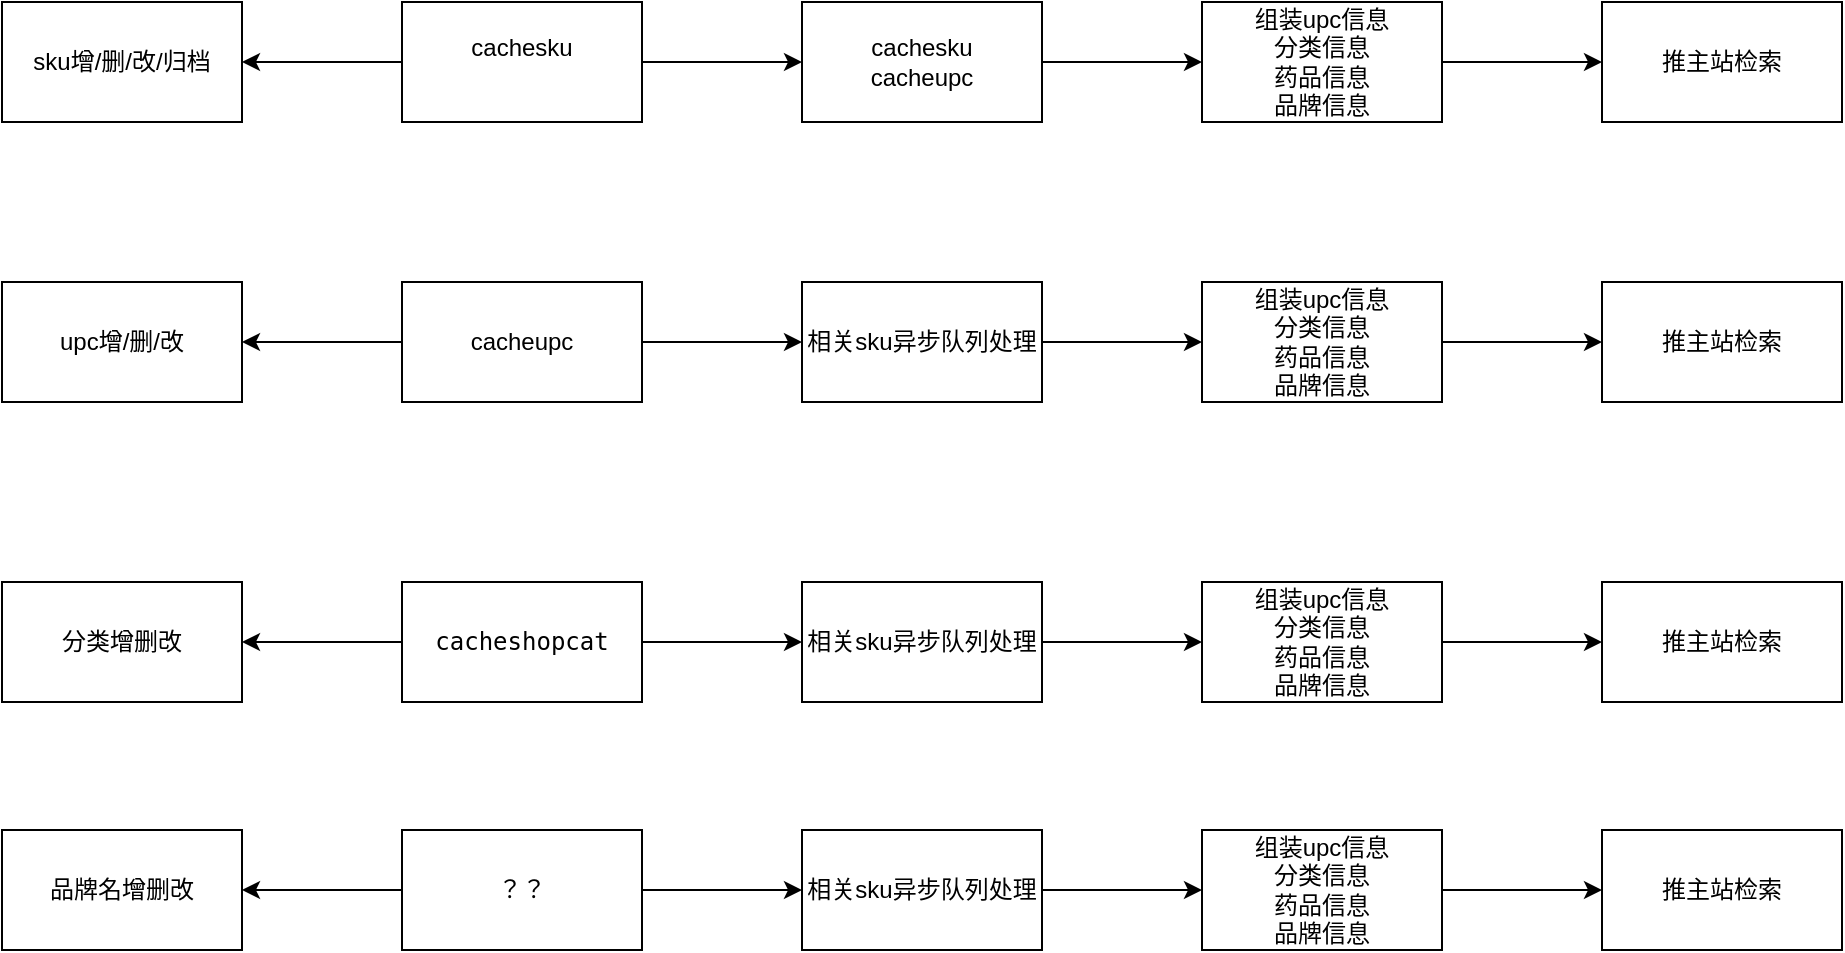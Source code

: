 <mxfile version="10.6.1" type="github"><diagram id="EQ-j2ga89Ok8L9gcjdrH" name="Page-1"><mxGraphModel dx="1985" dy="616" grid="1" gridSize="10" guides="1" tooltips="1" connect="1" arrows="1" fold="1" page="1" pageScale="1" pageWidth="827" pageHeight="1169" math="0" shadow="0"><root><mxCell id="0"/><mxCell id="1" parent="0"/><mxCell id="-USEYOdW4UR5NTthNT16-3" value="" style="edgeStyle=orthogonalEdgeStyle;rounded=0;orthogonalLoop=1;jettySize=auto;html=1;" edge="1" parent="1" source="-USEYOdW4UR5NTthNT16-1" target="-USEYOdW4UR5NTthNT16-2"><mxGeometry relative="1" as="geometry"/></mxCell><mxCell id="-USEYOdW4UR5NTthNT16-5" value="" style="edgeStyle=orthogonalEdgeStyle;rounded=0;orthogonalLoop=1;jettySize=auto;html=1;" edge="1" parent="1" source="-USEYOdW4UR5NTthNT16-1" target="-USEYOdW4UR5NTthNT16-4"><mxGeometry relative="1" as="geometry"/></mxCell><mxCell id="-USEYOdW4UR5NTthNT16-1" value="cachesku&lt;br&gt;&lt;br&gt;" style="rounded=0;whiteSpace=wrap;html=1;" vertex="1" parent="1"><mxGeometry x="100" y="140" width="120" height="60" as="geometry"/></mxCell><mxCell id="-USEYOdW4UR5NTthNT16-4" value="sku增/删/改/归档&lt;br&gt;" style="rounded=0;whiteSpace=wrap;html=1;" vertex="1" parent="1"><mxGeometry x="-100" y="140" width="120" height="60" as="geometry"/></mxCell><mxCell id="-USEYOdW4UR5NTthNT16-7" value="" style="edgeStyle=orthogonalEdgeStyle;rounded=0;orthogonalLoop=1;jettySize=auto;html=1;" edge="1" parent="1" source="-USEYOdW4UR5NTthNT16-2" target="-USEYOdW4UR5NTthNT16-6"><mxGeometry relative="1" as="geometry"/></mxCell><mxCell id="-USEYOdW4UR5NTthNT16-2" value="cachesku&lt;br&gt;cacheupc&lt;br&gt;" style="rounded=0;whiteSpace=wrap;html=1;" vertex="1" parent="1"><mxGeometry x="300" y="140" width="120" height="60" as="geometry"/></mxCell><mxCell id="-USEYOdW4UR5NTthNT16-9" value="" style="edgeStyle=orthogonalEdgeStyle;rounded=0;orthogonalLoop=1;jettySize=auto;html=1;" edge="1" parent="1" source="-USEYOdW4UR5NTthNT16-6" target="-USEYOdW4UR5NTthNT16-8"><mxGeometry relative="1" as="geometry"/></mxCell><mxCell id="-USEYOdW4UR5NTthNT16-6" value="组装upc信息&lt;br&gt;分类信息&lt;br&gt;药品信息&lt;br&gt;品牌信息&lt;br&gt;" style="rounded=0;whiteSpace=wrap;html=1;" vertex="1" parent="1"><mxGeometry x="500" y="140" width="120" height="60" as="geometry"/></mxCell><mxCell id="-USEYOdW4UR5NTthNT16-8" value="推主站检索&lt;br&gt;" style="rounded=0;whiteSpace=wrap;html=1;" vertex="1" parent="1"><mxGeometry x="700" y="140" width="120" height="60" as="geometry"/></mxCell><mxCell id="-USEYOdW4UR5NTthNT16-10" value="" style="edgeStyle=orthogonalEdgeStyle;rounded=0;orthogonalLoop=1;jettySize=auto;html=1;" edge="1" parent="1" source="-USEYOdW4UR5NTthNT16-12" target="-USEYOdW4UR5NTthNT16-15"><mxGeometry relative="1" as="geometry"/></mxCell><mxCell id="-USEYOdW4UR5NTthNT16-11" value="" style="edgeStyle=orthogonalEdgeStyle;rounded=0;orthogonalLoop=1;jettySize=auto;html=1;" edge="1" parent="1" source="-USEYOdW4UR5NTthNT16-12" target="-USEYOdW4UR5NTthNT16-13"><mxGeometry relative="1" as="geometry"/></mxCell><mxCell id="-USEYOdW4UR5NTthNT16-12" value="cacheupc&lt;br&gt;" style="rounded=0;whiteSpace=wrap;html=1;" vertex="1" parent="1"><mxGeometry x="100" y="280" width="120" height="60" as="geometry"/></mxCell><mxCell id="-USEYOdW4UR5NTthNT16-13" value="upc增/删/改&lt;br&gt;" style="rounded=0;whiteSpace=wrap;html=1;" vertex="1" parent="1"><mxGeometry x="-100" y="280" width="120" height="60" as="geometry"/></mxCell><mxCell id="-USEYOdW4UR5NTthNT16-14" value="" style="edgeStyle=orthogonalEdgeStyle;rounded=0;orthogonalLoop=1;jettySize=auto;html=1;" edge="1" parent="1" source="-USEYOdW4UR5NTthNT16-15" target="-USEYOdW4UR5NTthNT16-17"><mxGeometry relative="1" as="geometry"/></mxCell><mxCell id="-USEYOdW4UR5NTthNT16-15" value="相关sku异步队列处理&lt;br&gt;" style="rounded=0;whiteSpace=wrap;html=1;" vertex="1" parent="1"><mxGeometry x="300" y="280" width="120" height="60" as="geometry"/></mxCell><mxCell id="-USEYOdW4UR5NTthNT16-16" value="" style="edgeStyle=orthogonalEdgeStyle;rounded=0;orthogonalLoop=1;jettySize=auto;html=1;" edge="1" parent="1" source="-USEYOdW4UR5NTthNT16-17" target="-USEYOdW4UR5NTthNT16-18"><mxGeometry relative="1" as="geometry"/></mxCell><mxCell id="-USEYOdW4UR5NTthNT16-17" value="组装upc信息&lt;br&gt;分类信息&lt;br&gt;药品信息&lt;br&gt;品牌信息&lt;br&gt;" style="rounded=0;whiteSpace=wrap;html=1;" vertex="1" parent="1"><mxGeometry x="500" y="280" width="120" height="60" as="geometry"/></mxCell><mxCell id="-USEYOdW4UR5NTthNT16-18" value="推主站检索&lt;br&gt;" style="rounded=0;whiteSpace=wrap;html=1;" vertex="1" parent="1"><mxGeometry x="700" y="280" width="120" height="60" as="geometry"/></mxCell><mxCell id="-USEYOdW4UR5NTthNT16-19" value="" style="edgeStyle=orthogonalEdgeStyle;rounded=0;orthogonalLoop=1;jettySize=auto;html=1;" edge="1" parent="1" source="-USEYOdW4UR5NTthNT16-21" target="-USEYOdW4UR5NTthNT16-24"><mxGeometry relative="1" as="geometry"/></mxCell><mxCell id="-USEYOdW4UR5NTthNT16-20" value="" style="edgeStyle=orthogonalEdgeStyle;rounded=0;orthogonalLoop=1;jettySize=auto;html=1;" edge="1" parent="1" source="-USEYOdW4UR5NTthNT16-21" target="-USEYOdW4UR5NTthNT16-22"><mxGeometry relative="1" as="geometry"/></mxCell><mxCell id="-USEYOdW4UR5NTthNT16-21" value="&lt;pre&gt;&lt;span&gt;cacheshopcat&lt;/span&gt;&lt;/pre&gt;" style="rounded=0;whiteSpace=wrap;html=1;" vertex="1" parent="1"><mxGeometry x="100" y="430" width="120" height="60" as="geometry"/></mxCell><mxCell id="-USEYOdW4UR5NTthNT16-22" value="分类增删改" style="rounded=0;whiteSpace=wrap;html=1;" vertex="1" parent="1"><mxGeometry x="-100" y="430" width="120" height="60" as="geometry"/></mxCell><mxCell id="-USEYOdW4UR5NTthNT16-23" value="" style="edgeStyle=orthogonalEdgeStyle;rounded=0;orthogonalLoop=1;jettySize=auto;html=1;" edge="1" parent="1" source="-USEYOdW4UR5NTthNT16-24" target="-USEYOdW4UR5NTthNT16-26"><mxGeometry relative="1" as="geometry"/></mxCell><mxCell id="-USEYOdW4UR5NTthNT16-24" value="相关sku异步队列处理&lt;br&gt;" style="rounded=0;whiteSpace=wrap;html=1;" vertex="1" parent="1"><mxGeometry x="300" y="430" width="120" height="60" as="geometry"/></mxCell><mxCell id="-USEYOdW4UR5NTthNT16-25" value="" style="edgeStyle=orthogonalEdgeStyle;rounded=0;orthogonalLoop=1;jettySize=auto;html=1;" edge="1" parent="1" source="-USEYOdW4UR5NTthNT16-26" target="-USEYOdW4UR5NTthNT16-27"><mxGeometry relative="1" as="geometry"/></mxCell><mxCell id="-USEYOdW4UR5NTthNT16-26" value="组装upc信息&lt;br&gt;分类信息&lt;br&gt;药品信息&lt;br&gt;品牌信息&lt;br&gt;" style="rounded=0;whiteSpace=wrap;html=1;" vertex="1" parent="1"><mxGeometry x="500" y="430" width="120" height="60" as="geometry"/></mxCell><mxCell id="-USEYOdW4UR5NTthNT16-27" value="推主站检索&lt;br&gt;" style="rounded=0;whiteSpace=wrap;html=1;" vertex="1" parent="1"><mxGeometry x="700" y="430" width="120" height="60" as="geometry"/></mxCell><mxCell id="-USEYOdW4UR5NTthNT16-28" value="" style="edgeStyle=orthogonalEdgeStyle;rounded=0;orthogonalLoop=1;jettySize=auto;html=1;" edge="1" parent="1" source="-USEYOdW4UR5NTthNT16-30" target="-USEYOdW4UR5NTthNT16-33"><mxGeometry relative="1" as="geometry"/></mxCell><mxCell id="-USEYOdW4UR5NTthNT16-29" value="" style="edgeStyle=orthogonalEdgeStyle;rounded=0;orthogonalLoop=1;jettySize=auto;html=1;" edge="1" parent="1" source="-USEYOdW4UR5NTthNT16-30" target="-USEYOdW4UR5NTthNT16-31"><mxGeometry relative="1" as="geometry"/></mxCell><mxCell id="-USEYOdW4UR5NTthNT16-30" value="&lt;pre&gt;&lt;span&gt;？？&lt;/span&gt;&lt;/pre&gt;" style="rounded=0;whiteSpace=wrap;html=1;" vertex="1" parent="1"><mxGeometry x="100" y="554" width="120" height="60" as="geometry"/></mxCell><mxCell id="-USEYOdW4UR5NTthNT16-31" value="品牌名增删改" style="rounded=0;whiteSpace=wrap;html=1;" vertex="1" parent="1"><mxGeometry x="-100" y="554" width="120" height="60" as="geometry"/></mxCell><mxCell id="-USEYOdW4UR5NTthNT16-32" value="" style="edgeStyle=orthogonalEdgeStyle;rounded=0;orthogonalLoop=1;jettySize=auto;html=1;" edge="1" parent="1" source="-USEYOdW4UR5NTthNT16-33" target="-USEYOdW4UR5NTthNT16-35"><mxGeometry relative="1" as="geometry"/></mxCell><mxCell id="-USEYOdW4UR5NTthNT16-33" value="相关sku异步队列处理&lt;br&gt;" style="rounded=0;whiteSpace=wrap;html=1;" vertex="1" parent="1"><mxGeometry x="300" y="554" width="120" height="60" as="geometry"/></mxCell><mxCell id="-USEYOdW4UR5NTthNT16-34" value="" style="edgeStyle=orthogonalEdgeStyle;rounded=0;orthogonalLoop=1;jettySize=auto;html=1;" edge="1" parent="1" source="-USEYOdW4UR5NTthNT16-35" target="-USEYOdW4UR5NTthNT16-36"><mxGeometry relative="1" as="geometry"/></mxCell><mxCell id="-USEYOdW4UR5NTthNT16-35" value="组装upc信息&lt;br&gt;分类信息&lt;br&gt;药品信息&lt;br&gt;品牌信息&lt;br&gt;" style="rounded=0;whiteSpace=wrap;html=1;" vertex="1" parent="1"><mxGeometry x="500" y="554" width="120" height="60" as="geometry"/></mxCell><mxCell id="-USEYOdW4UR5NTthNT16-36" value="推主站检索&lt;br&gt;" style="rounded=0;whiteSpace=wrap;html=1;" vertex="1" parent="1"><mxGeometry x="700" y="554" width="120" height="60" as="geometry"/></mxCell></root></mxGraphModel></diagram></mxfile>